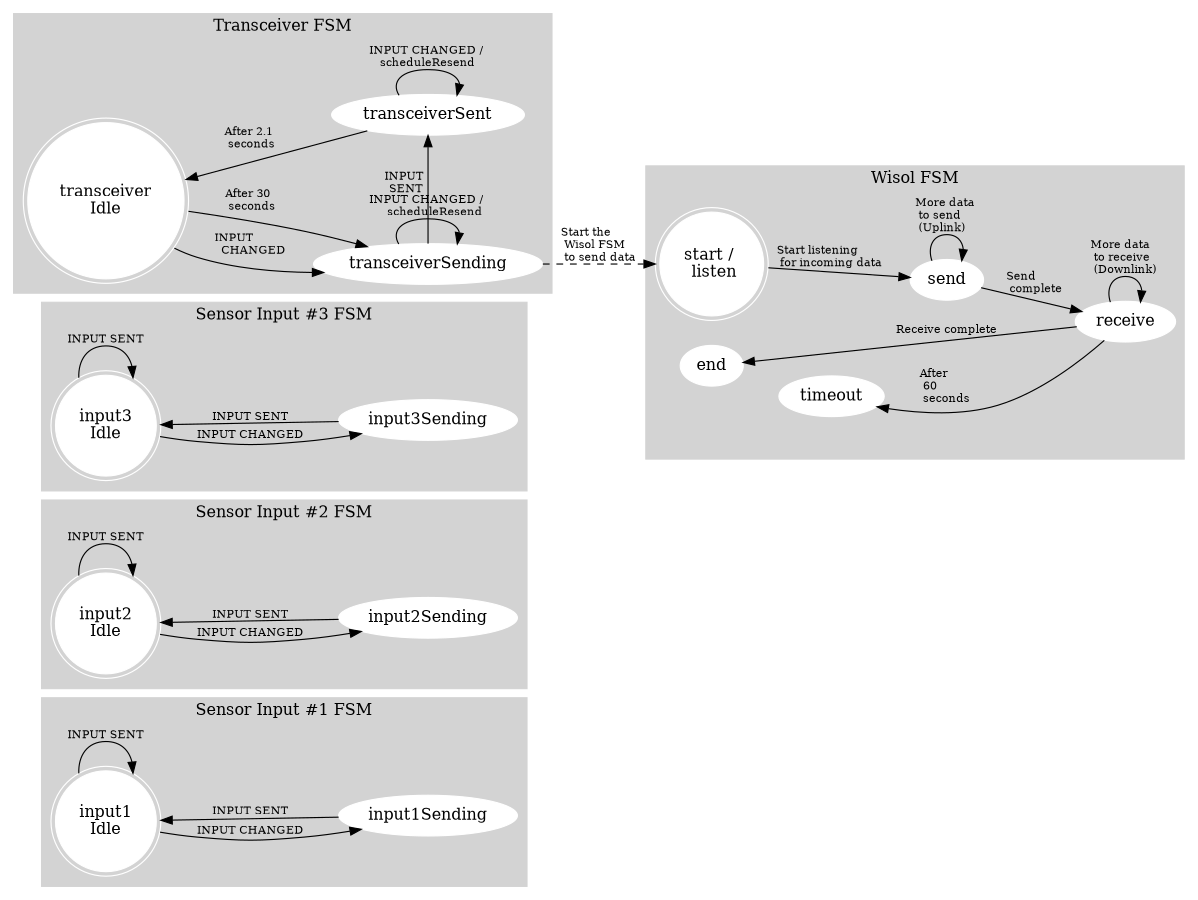 digraph finite_state_machine {
	compound = true;
	// concentrate=true;
	rankdir = LR;
	ranksep="0";
	nodesep="0.3";

	size = "8,6";
	ratio = fill;	

	node [style=filled,color=white];
	style = filled;
	color = lightgrey;

	node [shape = doublecircle]; input1Idle input2Idle input3Idle transceiverIdle listen;
	node [shape = ellipse];
	edge [fontsize = 10];

	subgraph cluster_input1 {
		label = "Sensor Input #1 FSM";
		input1Idle [ label = "input1\nIdle" ];
		input1Idle -> input1Sending [ label = "INPUT CHANGED" ];
		input1Sending -> input1Idle [ label = "INPUT SENT" ];
		input1Idle -> input1Idle [ label = "INPUT SENT" ];
	}

	subgraph cluster_input2 {
		label = "Sensor Input #2 FSM";
		input2Idle [ label = "input2\nIdle" ];
		input2Idle -> input2Sending [ label = "INPUT CHANGED" ];
		input2Sending -> input2Idle [ label = "INPUT SENT" ];
		input2Idle -> input2Idle [ label = "INPUT SENT" ];
	}

	subgraph cluster_input3 {
		label = "Sensor Input #3 FSM";
		input3Idle [ label = "input3\nIdle" ];
		input3Idle -> input3Sending [ label = "INPUT CHANGED" ];
		input3Sending -> input3Idle [ label = "INPUT SENT" ];
		input3Idle -> input3Idle [ label = "INPUT SENT" ];
	}

	subgraph cluster_transceiver {
		{ rank = same; transceiverSending; transceiverSent; }
		label = "Transceiver FSM";
		transceiverIdle [ label = "transceiver\nIdle" ];
		transceiverIdle -> transceiverSending [ label = "INPUT \l  CHANGED" ];
		transceiverSending -> transceiverSending [ label = "INPUT CHANGED / \r scheduleResend \r" ];
		transceiverSending -> transceiverSent [ label = "INPUT \r SENT \r " ];
		transceiverSent -> transceiverSent [ label = "INPUT CHANGED / \n scheduleResend \n" ];
		transceiverSent -> transceiverIdle [ label = "After 2.1 \l seconds\l" ];
		transceiverIdle -> transceiverSending [ label = "After 30 \l seconds" ];
	}

	subgraph cluster_wisol {
		{ rank = min; listen; end; }
		label = "Wisol FSM";
		listen [label="start / \n listen"]
		listen -> send [label = "Start listening \l for incoming data \l"];
		send -> send [label = "More data \l to send \l (Uplink) \l" ];
		send -> receive [label = "Send \l complete \l" ];
		receive -> receive [label = "More data \l to receive \l (Downlink) \l" ];
		receive -> timeout [constraint=false, label = "After \l 60 \l seconds \l" ];
		receive -> end [label = "Receive complete" ];	
	}

	transceiverSending -> listen [style=dashed, label="Start the \l Wisol FSM \l to send data"];
	
}
